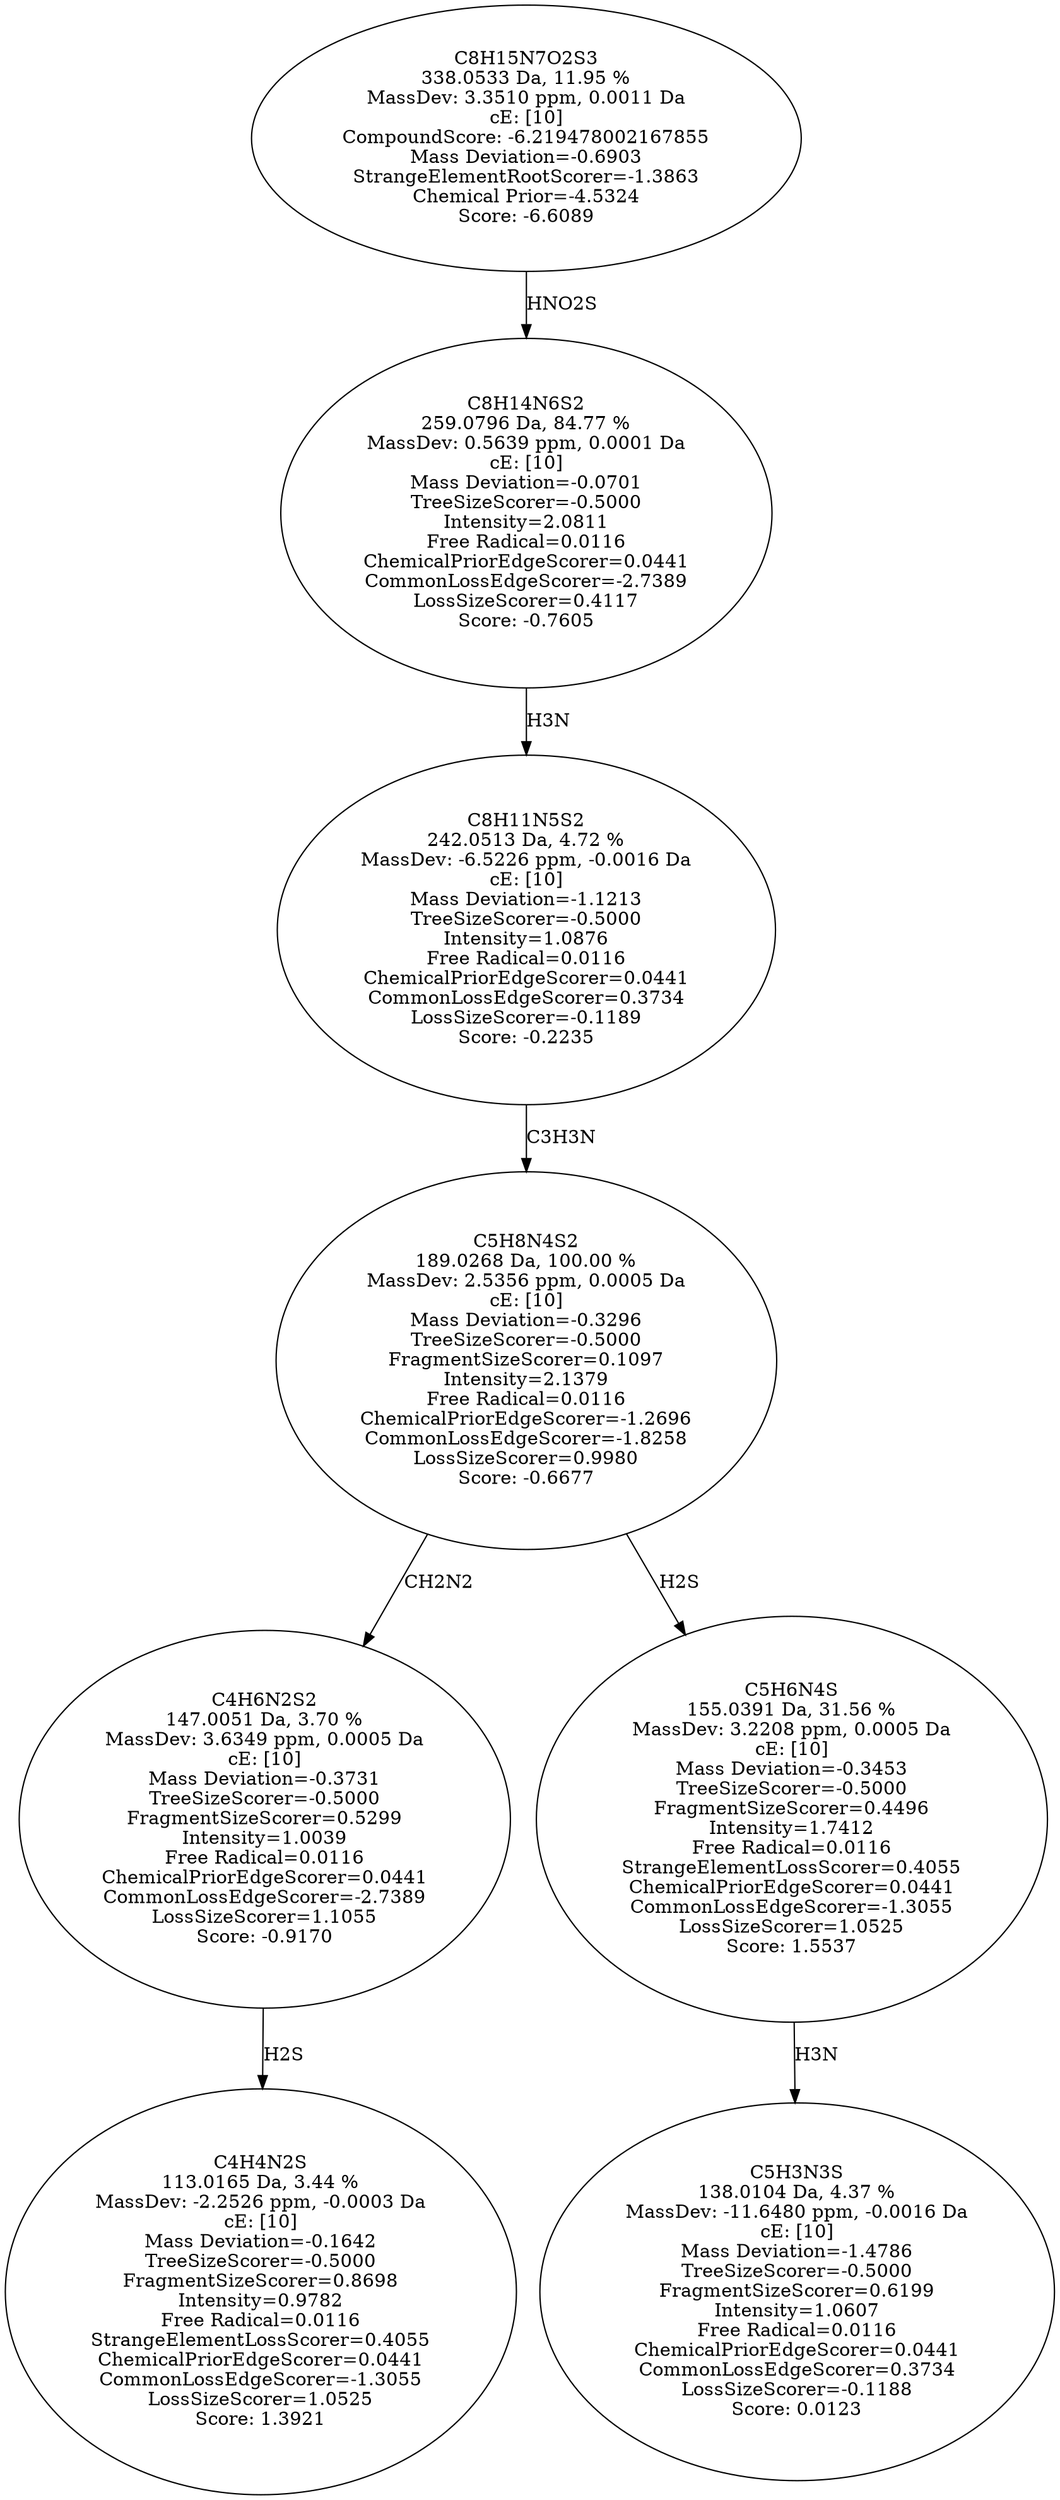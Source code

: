 strict digraph {
v1 [label="C4H4N2S\n113.0165 Da, 3.44 %\nMassDev: -2.2526 ppm, -0.0003 Da\ncE: [10]\nMass Deviation=-0.1642\nTreeSizeScorer=-0.5000\nFragmentSizeScorer=0.8698\nIntensity=0.9782\nFree Radical=0.0116\nStrangeElementLossScorer=0.4055\nChemicalPriorEdgeScorer=0.0441\nCommonLossEdgeScorer=-1.3055\nLossSizeScorer=1.0525\nScore: 1.3921"];
v2 [label="C4H6N2S2\n147.0051 Da, 3.70 %\nMassDev: 3.6349 ppm, 0.0005 Da\ncE: [10]\nMass Deviation=-0.3731\nTreeSizeScorer=-0.5000\nFragmentSizeScorer=0.5299\nIntensity=1.0039\nFree Radical=0.0116\nChemicalPriorEdgeScorer=0.0441\nCommonLossEdgeScorer=-2.7389\nLossSizeScorer=1.1055\nScore: -0.9170"];
v3 [label="C5H3N3S\n138.0104 Da, 4.37 %\nMassDev: -11.6480 ppm, -0.0016 Da\ncE: [10]\nMass Deviation=-1.4786\nTreeSizeScorer=-0.5000\nFragmentSizeScorer=0.6199\nIntensity=1.0607\nFree Radical=0.0116\nChemicalPriorEdgeScorer=0.0441\nCommonLossEdgeScorer=0.3734\nLossSizeScorer=-0.1188\nScore: 0.0123"];
v4 [label="C5H6N4S\n155.0391 Da, 31.56 %\nMassDev: 3.2208 ppm, 0.0005 Da\ncE: [10]\nMass Deviation=-0.3453\nTreeSizeScorer=-0.5000\nFragmentSizeScorer=0.4496\nIntensity=1.7412\nFree Radical=0.0116\nStrangeElementLossScorer=0.4055\nChemicalPriorEdgeScorer=0.0441\nCommonLossEdgeScorer=-1.3055\nLossSizeScorer=1.0525\nScore: 1.5537"];
v5 [label="C5H8N4S2\n189.0268 Da, 100.00 %\nMassDev: 2.5356 ppm, 0.0005 Da\ncE: [10]\nMass Deviation=-0.3296\nTreeSizeScorer=-0.5000\nFragmentSizeScorer=0.1097\nIntensity=2.1379\nFree Radical=0.0116\nChemicalPriorEdgeScorer=-1.2696\nCommonLossEdgeScorer=-1.8258\nLossSizeScorer=0.9980\nScore: -0.6677"];
v6 [label="C8H11N5S2\n242.0513 Da, 4.72 %\nMassDev: -6.5226 ppm, -0.0016 Da\ncE: [10]\nMass Deviation=-1.1213\nTreeSizeScorer=-0.5000\nIntensity=1.0876\nFree Radical=0.0116\nChemicalPriorEdgeScorer=0.0441\nCommonLossEdgeScorer=0.3734\nLossSizeScorer=-0.1189\nScore: -0.2235"];
v7 [label="C8H14N6S2\n259.0796 Da, 84.77 %\nMassDev: 0.5639 ppm, 0.0001 Da\ncE: [10]\nMass Deviation=-0.0701\nTreeSizeScorer=-0.5000\nIntensity=2.0811\nFree Radical=0.0116\nChemicalPriorEdgeScorer=0.0441\nCommonLossEdgeScorer=-2.7389\nLossSizeScorer=0.4117\nScore: -0.7605"];
v8 [label="C8H15N7O2S3\n338.0533 Da, 11.95 %\nMassDev: 3.3510 ppm, 0.0011 Da\ncE: [10]\nCompoundScore: -6.219478002167855\nMass Deviation=-0.6903\nStrangeElementRootScorer=-1.3863\nChemical Prior=-4.5324\nScore: -6.6089"];
v2 -> v1 [label="H2S"];
v5 -> v2 [label="CH2N2"];
v4 -> v3 [label="H3N"];
v5 -> v4 [label="H2S"];
v6 -> v5 [label="C3H3N"];
v7 -> v6 [label="H3N"];
v8 -> v7 [label="HNO2S"];
}